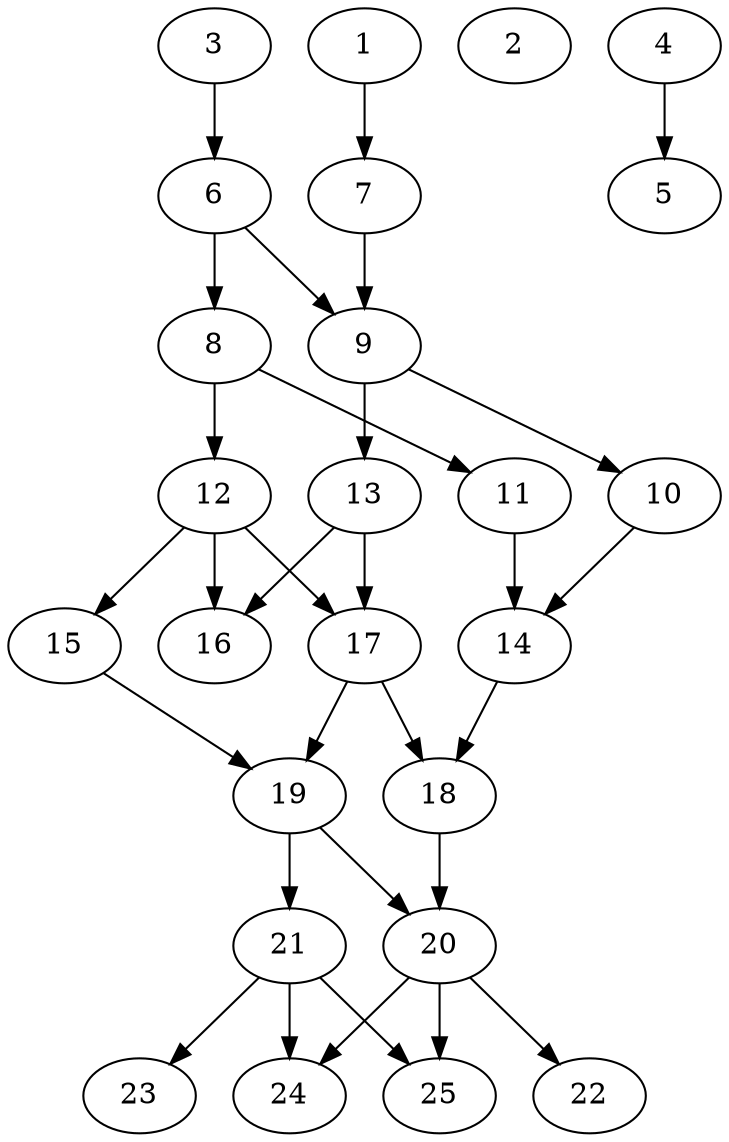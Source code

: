 // DAG automatically generated by daggen at Thu Oct  3 14:00:39 2019
// ./daggen --dot -n 25 --ccr 0.5 --fat 0.5 --regular 0.5 --density 0.6 --mindata 5242880 --maxdata 52428800 
digraph G {
  1 [size="53671936", alpha="0.01", expect_size="26835968"] 
  1 -> 7 [size ="26835968"]
  2 [size="92729344", alpha="0.04", expect_size="46364672"] 
  3 [size="70430720", alpha="0.04", expect_size="35215360"] 
  3 -> 6 [size ="35215360"]
  4 [size="11278336", alpha="0.03", expect_size="5639168"] 
  4 -> 5 [size ="5639168"]
  5 [size="80324608", alpha="0.10", expect_size="40162304"] 
  6 [size="103626752", alpha="0.06", expect_size="51813376"] 
  6 -> 8 [size ="51813376"]
  6 -> 9 [size ="51813376"]
  7 [size="15894528", alpha="0.16", expect_size="7947264"] 
  7 -> 9 [size ="7947264"]
  8 [size="29347840", alpha="0.08", expect_size="14673920"] 
  8 -> 11 [size ="14673920"]
  8 -> 12 [size ="14673920"]
  9 [size="59918336", alpha="0.18", expect_size="29959168"] 
  9 -> 10 [size ="29959168"]
  9 -> 13 [size ="29959168"]
  10 [size="13322240", alpha="0.02", expect_size="6661120"] 
  10 -> 14 [size ="6661120"]
  11 [size="101646336", alpha="0.09", expect_size="50823168"] 
  11 -> 14 [size ="50823168"]
  12 [size="104302592", alpha="0.06", expect_size="52151296"] 
  12 -> 15 [size ="52151296"]
  12 -> 16 [size ="52151296"]
  12 -> 17 [size ="52151296"]
  13 [size="26667008", alpha="0.09", expect_size="13333504"] 
  13 -> 16 [size ="13333504"]
  13 -> 17 [size ="13333504"]
  14 [size="45457408", alpha="0.00", expect_size="22728704"] 
  14 -> 18 [size ="22728704"]
  15 [size="59633664", alpha="0.19", expect_size="29816832"] 
  15 -> 19 [size ="29816832"]
  16 [size="12199936", alpha="0.06", expect_size="6099968"] 
  17 [size="38928384", alpha="0.06", expect_size="19464192"] 
  17 -> 18 [size ="19464192"]
  17 -> 19 [size ="19464192"]
  18 [size="17807360", alpha="0.16", expect_size="8903680"] 
  18 -> 20 [size ="8903680"]
  19 [size="56023040", alpha="0.08", expect_size="28011520"] 
  19 -> 20 [size ="28011520"]
  19 -> 21 [size ="28011520"]
  20 [size="47394816", alpha="0.03", expect_size="23697408"] 
  20 -> 22 [size ="23697408"]
  20 -> 24 [size ="23697408"]
  20 -> 25 [size ="23697408"]
  21 [size="58150912", alpha="0.07", expect_size="29075456"] 
  21 -> 23 [size ="29075456"]
  21 -> 24 [size ="29075456"]
  21 -> 25 [size ="29075456"]
  22 [size="98969600", alpha="0.08", expect_size="49484800"] 
  23 [size="35061760", alpha="0.03", expect_size="17530880"] 
  24 [size="78815232", alpha="0.17", expect_size="39407616"] 
  25 [size="78958592", alpha="0.06", expect_size="39479296"] 
}
